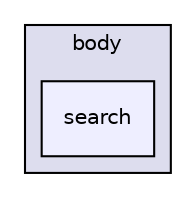 digraph "/home/superuser/snowball/body/search" {
  compound=true
  node [ fontsize="10", fontname="Helvetica"];
  edge [ labelfontsize="10", labelfontname="Helvetica"];
  subgraph clusterdir_33a3286485c637ec477613e1f9c16c9a {
    graph [ bgcolor="#ddddee", pencolor="black", label="body" fontname="Helvetica", fontsize="10", URL="dir_33a3286485c637ec477613e1f9c16c9a.html"]
  dir_654d4e7d8b46e0e873710d685e84bacc [shape=box, label="search", style="filled", fillcolor="#eeeeff", pencolor="black", URL="dir_654d4e7d8b46e0e873710d685e84bacc.html"];
  }
}
